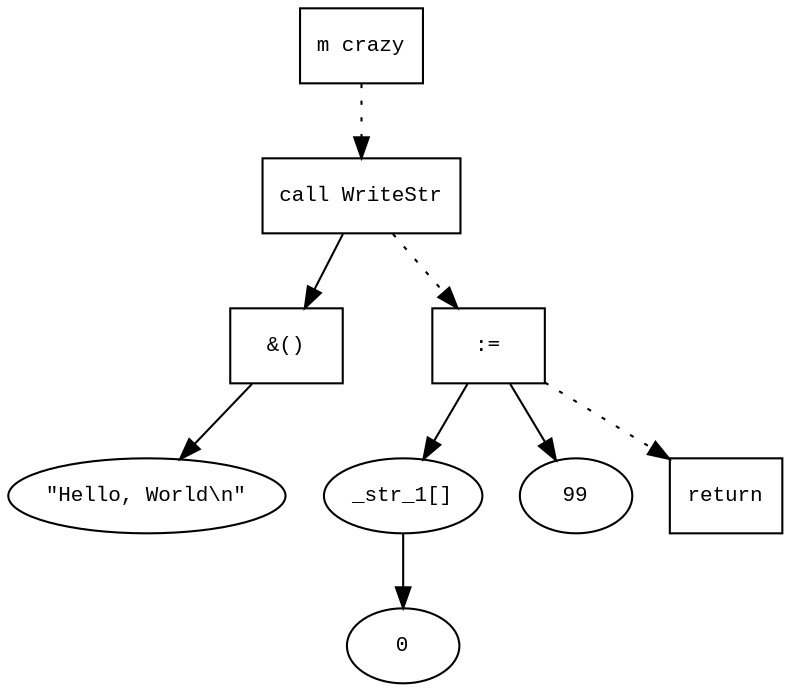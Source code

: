 digraph AST {
  graph [fontname="Times New Roman",fontsize=10];
  node  [fontname="Courier New",fontsize=10];
  edge  [fontname="Times New Roman",fontsize=10];

  node0 [label="m crazy",shape=box];
  node2 [label="call WriteStr",shape=box];
  node4 [label="&()",shape=box];
  node3 [label="\"Hello, World\\n\"",shape=ellipse];
  node4->node3;
  node2->node4;
  node0 -> node2 [style=dotted];
  node9 [label=":=",shape=box];
  node6 [label="_str_1[]",shape=ellipse];
  node7 [label="0",shape=ellipse];
  node6-> node7;
  node9->node6;
  node8 [label="99",shape=ellipse];
  node9->node8;
  node2 -> node9 [style=dotted];
  node10 [label="return",shape=box];
  node9 -> node10 [style=dotted];
}
